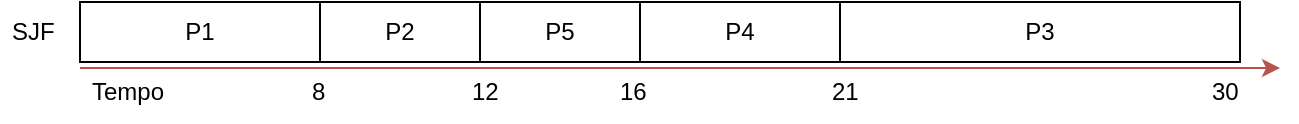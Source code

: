 <mxfile version="21.6.5" type="device" pages="3">
  <diagram id="osnxq1vu8Q3COsEuiV2X" name="SJF">
    <mxGraphModel dx="832" dy="213" grid="1" gridSize="10" guides="1" tooltips="1" connect="1" arrows="1" fold="1" page="1" pageScale="1" pageWidth="827" pageHeight="1169" math="0" shadow="0">
      <root>
        <mxCell id="0" />
        <mxCell id="1" parent="0" />
        <mxCell id="GLqaO0RA42qP4BfsBcL3-1" value="" style="endArrow=classic;html=1;rounded=0;fillColor=#f8cecc;strokeColor=#b85450;" edge="1" parent="1">
          <mxGeometry width="50" height="50" relative="1" as="geometry">
            <mxPoint x="120" y="323" as="sourcePoint" />
            <mxPoint x="720" y="323" as="targetPoint" />
          </mxGeometry>
        </mxCell>
        <mxCell id="GLqaO0RA42qP4BfsBcL3-4" value="P1" style="rounded=0;whiteSpace=wrap;html=1;" vertex="1" parent="1">
          <mxGeometry x="120" y="290" width="120" height="30" as="geometry" />
        </mxCell>
        <mxCell id="GLqaO0RA42qP4BfsBcL3-5" value="8" style="text;strokeColor=none;fillColor=none;align=left;verticalAlign=middle;spacingLeft=4;spacingRight=4;overflow=hidden;points=[[0,0.5],[1,0.5]];portConstraint=eastwest;rotatable=0;whiteSpace=wrap;html=1;" vertex="1" parent="1">
          <mxGeometry x="230" y="320" width="20" height="30" as="geometry" />
        </mxCell>
        <mxCell id="GLqaO0RA42qP4BfsBcL3-6" value="P2" style="rounded=0;whiteSpace=wrap;html=1;" vertex="1" parent="1">
          <mxGeometry x="240" y="290" width="80" height="30" as="geometry" />
        </mxCell>
        <mxCell id="GLqaO0RA42qP4BfsBcL3-7" value="12" style="text;strokeColor=none;fillColor=none;align=left;verticalAlign=middle;spacingLeft=4;spacingRight=4;overflow=hidden;points=[[0,0.5],[1,0.5]];portConstraint=eastwest;rotatable=0;whiteSpace=wrap;html=1;" vertex="1" parent="1">
          <mxGeometry x="310" y="320" width="30" height="30" as="geometry" />
        </mxCell>
        <mxCell id="GLqaO0RA42qP4BfsBcL3-8" value="P5" style="rounded=0;whiteSpace=wrap;html=1;" vertex="1" parent="1">
          <mxGeometry x="320" y="290" width="80" height="30" as="geometry" />
        </mxCell>
        <mxCell id="GLqaO0RA42qP4BfsBcL3-9" value="16" style="text;strokeColor=none;fillColor=none;align=left;verticalAlign=middle;spacingLeft=4;spacingRight=4;overflow=hidden;points=[[0,0.5],[1,0.5]];portConstraint=eastwest;rotatable=0;whiteSpace=wrap;html=1;" vertex="1" parent="1">
          <mxGeometry x="384" y="320" width="30" height="30" as="geometry" />
        </mxCell>
        <mxCell id="GLqaO0RA42qP4BfsBcL3-10" value="P4" style="rounded=0;whiteSpace=wrap;html=1;" vertex="1" parent="1">
          <mxGeometry x="400" y="290" width="100" height="30" as="geometry" />
        </mxCell>
        <mxCell id="GLqaO0RA42qP4BfsBcL3-11" value="21" style="text;strokeColor=none;fillColor=none;align=left;verticalAlign=middle;spacingLeft=4;spacingRight=4;overflow=hidden;points=[[0,0.5],[1,0.5]];portConstraint=eastwest;rotatable=0;whiteSpace=wrap;html=1;" vertex="1" parent="1">
          <mxGeometry x="490" y="320" width="30" height="30" as="geometry" />
        </mxCell>
        <mxCell id="GLqaO0RA42qP4BfsBcL3-12" value="P3" style="rounded=0;whiteSpace=wrap;html=1;" vertex="1" parent="1">
          <mxGeometry x="500" y="290" width="200" height="30" as="geometry" />
        </mxCell>
        <mxCell id="GLqaO0RA42qP4BfsBcL3-14" value="30" style="text;strokeColor=none;fillColor=none;align=left;verticalAlign=middle;spacingLeft=4;spacingRight=4;overflow=hidden;points=[[0,0.5],[1,0.5]];portConstraint=eastwest;rotatable=0;whiteSpace=wrap;html=1;" vertex="1" parent="1">
          <mxGeometry x="680" y="320" width="30" height="30" as="geometry" />
        </mxCell>
        <mxCell id="GLqaO0RA42qP4BfsBcL3-15" value="Tempo" style="text;strokeColor=none;fillColor=none;align=left;verticalAlign=middle;spacingLeft=4;spacingRight=4;overflow=hidden;points=[[0,0.5],[1,0.5]];portConstraint=eastwest;rotatable=0;whiteSpace=wrap;html=1;" vertex="1" parent="1">
          <mxGeometry x="120" y="320" width="80" height="30" as="geometry" />
        </mxCell>
        <mxCell id="GLqaO0RA42qP4BfsBcL3-16" value="SJF" style="text;strokeColor=none;fillColor=none;align=left;verticalAlign=middle;spacingLeft=4;spacingRight=4;overflow=hidden;points=[[0,0.5],[1,0.5]];portConstraint=eastwest;rotatable=0;whiteSpace=wrap;html=1;" vertex="1" parent="1">
          <mxGeometry x="80" y="290" width="40" height="30" as="geometry" />
        </mxCell>
      </root>
    </mxGraphModel>
  </diagram>
  <diagram id="nKEe7ALjd9Nd-urMGyXF" name="RR(Q1)">
    <mxGraphModel dx="832" dy="213" grid="1" gridSize="10" guides="1" tooltips="1" connect="1" arrows="1" fold="1" page="1" pageScale="1" pageWidth="827" pageHeight="1169" math="0" shadow="0">
      <root>
        <mxCell id="0" />
        <mxCell id="1" parent="0" />
        <mxCell id="PCGvEKkNfXkSJk1_8fDQ-1" value="" style="endArrow=classic;html=1;rounded=0;fillColor=#f8cecc;strokeColor=#b85450;" edge="1" parent="1">
          <mxGeometry width="50" height="50" relative="1" as="geometry">
            <mxPoint x="120" y="323" as="sourcePoint" />
            <mxPoint x="750" y="323" as="targetPoint" />
          </mxGeometry>
        </mxCell>
        <mxCell id="PCGvEKkNfXkSJk1_8fDQ-2" value="P1" style="rounded=0;whiteSpace=wrap;html=1;" vertex="1" parent="1">
          <mxGeometry x="120" y="290" width="40" height="30" as="geometry" />
        </mxCell>
        <mxCell id="PCGvEKkNfXkSJk1_8fDQ-5" value="5" style="text;strokeColor=none;fillColor=none;align=left;verticalAlign=middle;spacingLeft=4;spacingRight=4;overflow=hidden;points=[[0,0.5],[1,0.5]];portConstraint=eastwest;rotatable=0;whiteSpace=wrap;html=1;" vertex="1" parent="1">
          <mxGeometry x="310" y="320" width="30" height="30" as="geometry" />
        </mxCell>
        <mxCell id="PCGvEKkNfXkSJk1_8fDQ-6" value="P2" style="rounded=0;whiteSpace=wrap;html=1;" vertex="1" parent="1">
          <mxGeometry x="160" y="290" width="40" height="30" as="geometry" />
        </mxCell>
        <mxCell id="PCGvEKkNfXkSJk1_8fDQ-8" value="P3" style="rounded=0;whiteSpace=wrap;html=1;" vertex="1" parent="1">
          <mxGeometry x="200" y="290" width="40" height="30" as="geometry" />
        </mxCell>
        <mxCell id="PCGvEKkNfXkSJk1_8fDQ-10" value="P4" style="rounded=0;whiteSpace=wrap;html=1;" vertex="1" parent="1">
          <mxGeometry x="240" y="290" width="40" height="30" as="geometry" />
        </mxCell>
        <mxCell id="PCGvEKkNfXkSJk1_8fDQ-11" value="15" style="text;strokeColor=none;fillColor=none;align=left;verticalAlign=middle;spacingLeft=4;spacingRight=4;overflow=hidden;points=[[0,0.5],[1,0.5]];portConstraint=eastwest;rotatable=0;whiteSpace=wrap;html=1;" vertex="1" parent="1">
          <mxGeometry x="710" y="320" width="30" height="30" as="geometry" />
        </mxCell>
        <mxCell id="PCGvEKkNfXkSJk1_8fDQ-12" value="Tempo" style="text;strokeColor=none;fillColor=none;align=left;verticalAlign=middle;spacingLeft=4;spacingRight=4;overflow=hidden;points=[[0,0.5],[1,0.5]];portConstraint=eastwest;rotatable=0;whiteSpace=wrap;html=1;" vertex="1" parent="1">
          <mxGeometry x="120" y="320" width="80" height="30" as="geometry" />
        </mxCell>
        <mxCell id="PCGvEKkNfXkSJk1_8fDQ-13" value="RR(Q1)" style="text;strokeColor=none;fillColor=none;align=left;verticalAlign=middle;spacingLeft=4;spacingRight=4;overflow=hidden;points=[[0,0.5],[1,0.5]];portConstraint=eastwest;rotatable=0;whiteSpace=wrap;html=1;" vertex="1" parent="1">
          <mxGeometry x="50" y="290" width="50" height="30" as="geometry" />
        </mxCell>
        <mxCell id="PCGvEKkNfXkSJk1_8fDQ-14" value="P5" style="rounded=0;whiteSpace=wrap;html=1;" vertex="1" parent="1">
          <mxGeometry x="280" y="290" width="40" height="30" as="geometry" />
        </mxCell>
        <mxCell id="PCGvEKkNfXkSJk1_8fDQ-15" value="P1" style="rounded=0;whiteSpace=wrap;html=1;" vertex="1" parent="1">
          <mxGeometry x="320" y="290" width="40" height="30" as="geometry" />
        </mxCell>
        <mxCell id="PCGvEKkNfXkSJk1_8fDQ-16" value="P2" style="rounded=0;whiteSpace=wrap;html=1;" vertex="1" parent="1">
          <mxGeometry x="360" y="290" width="40" height="30" as="geometry" />
        </mxCell>
        <mxCell id="PCGvEKkNfXkSJk1_8fDQ-17" value="P3" style="rounded=0;whiteSpace=wrap;html=1;" vertex="1" parent="1">
          <mxGeometry x="400" y="290" width="40" height="30" as="geometry" />
        </mxCell>
        <mxCell id="PCGvEKkNfXkSJk1_8fDQ-18" value="P4" style="rounded=0;whiteSpace=wrap;html=1;" vertex="1" parent="1">
          <mxGeometry x="440" y="290" width="40" height="30" as="geometry" />
        </mxCell>
        <mxCell id="PCGvEKkNfXkSJk1_8fDQ-19" value="P5" style="rounded=0;whiteSpace=wrap;html=1;" vertex="1" parent="1">
          <mxGeometry x="480" y="290" width="40" height="30" as="geometry" />
        </mxCell>
        <mxCell id="PCGvEKkNfXkSJk1_8fDQ-20" value="10" style="text;strokeColor=none;fillColor=none;align=left;verticalAlign=middle;spacingLeft=4;spacingRight=4;overflow=hidden;points=[[0,0.5],[1,0.5]];portConstraint=eastwest;rotatable=0;whiteSpace=wrap;html=1;" vertex="1" parent="1">
          <mxGeometry x="510" y="320" width="30" height="30" as="geometry" />
        </mxCell>
        <mxCell id="PCGvEKkNfXkSJk1_8fDQ-21" value="P1" style="rounded=0;whiteSpace=wrap;html=1;" vertex="1" parent="1">
          <mxGeometry x="520" y="290" width="40" height="30" as="geometry" />
        </mxCell>
        <mxCell id="PCGvEKkNfXkSJk1_8fDQ-22" value="P2" style="rounded=0;whiteSpace=wrap;html=1;" vertex="1" parent="1">
          <mxGeometry x="560" y="290" width="40" height="30" as="geometry" />
        </mxCell>
        <mxCell id="PCGvEKkNfXkSJk1_8fDQ-23" value="P3" style="rounded=0;whiteSpace=wrap;html=1;" vertex="1" parent="1">
          <mxGeometry x="600" y="290" width="40" height="30" as="geometry" />
        </mxCell>
        <mxCell id="PCGvEKkNfXkSJk1_8fDQ-24" value="P4" style="rounded=0;whiteSpace=wrap;html=1;" vertex="1" parent="1">
          <mxGeometry x="640" y="290" width="40" height="30" as="geometry" />
        </mxCell>
        <mxCell id="PCGvEKkNfXkSJk1_8fDQ-25" value="P5" style="rounded=0;whiteSpace=wrap;html=1;" vertex="1" parent="1">
          <mxGeometry x="680" y="290" width="40" height="30" as="geometry" />
        </mxCell>
        <mxCell id="PCGvEKkNfXkSJk1_8fDQ-26" value="" style="endArrow=classic;html=1;rounded=0;fillColor=#f8cecc;strokeColor=#b85450;" edge="1" parent="1">
          <mxGeometry width="50" height="50" relative="1" as="geometry">
            <mxPoint x="120" y="393" as="sourcePoint" />
            <mxPoint x="750" y="393" as="targetPoint" />
          </mxGeometry>
        </mxCell>
        <mxCell id="PCGvEKkNfXkSJk1_8fDQ-27" value="P1" style="rounded=0;whiteSpace=wrap;html=1;" vertex="1" parent="1">
          <mxGeometry x="120" y="360" width="40" height="30" as="geometry" />
        </mxCell>
        <mxCell id="PCGvEKkNfXkSJk1_8fDQ-28" value="P2" style="rounded=0;whiteSpace=wrap;html=1;fillColor=#d5e8d4;strokeColor=#82b366;" vertex="1" parent="1">
          <mxGeometry x="160" y="360" width="40" height="30" as="geometry" />
        </mxCell>
        <mxCell id="PCGvEKkNfXkSJk1_8fDQ-29" value="P3" style="rounded=0;whiteSpace=wrap;html=1;" vertex="1" parent="1">
          <mxGeometry x="200" y="360" width="40" height="30" as="geometry" />
        </mxCell>
        <mxCell id="PCGvEKkNfXkSJk1_8fDQ-30" value="P4" style="rounded=0;whiteSpace=wrap;html=1;" vertex="1" parent="1">
          <mxGeometry x="240" y="360" width="40" height="30" as="geometry" />
        </mxCell>
        <mxCell id="PCGvEKkNfXkSJk1_8fDQ-31" value="P5" style="rounded=0;whiteSpace=wrap;html=1;fillColor=#d5e8d4;strokeColor=#82b366;" vertex="1" parent="1">
          <mxGeometry x="280" y="360" width="40" height="30" as="geometry" />
        </mxCell>
        <mxCell id="PCGvEKkNfXkSJk1_8fDQ-32" value="P1" style="rounded=0;whiteSpace=wrap;html=1;" vertex="1" parent="1">
          <mxGeometry x="320" y="360" width="40" height="30" as="geometry" />
        </mxCell>
        <mxCell id="PCGvEKkNfXkSJk1_8fDQ-33" value="P3" style="rounded=0;whiteSpace=wrap;html=1;" vertex="1" parent="1">
          <mxGeometry x="360" y="360" width="40" height="30" as="geometry" />
        </mxCell>
        <mxCell id="PCGvEKkNfXkSJk1_8fDQ-34" value="P4" style="rounded=0;whiteSpace=wrap;html=1;fillColor=#d5e8d4;strokeColor=#82b366;" vertex="1" parent="1">
          <mxGeometry x="400" y="360" width="40" height="30" as="geometry" />
        </mxCell>
        <mxCell id="PCGvEKkNfXkSJk1_8fDQ-42" value="Tempo" style="text;strokeColor=none;fillColor=none;align=left;verticalAlign=middle;spacingLeft=4;spacingRight=4;overflow=hidden;points=[[0,0.5],[1,0.5]];portConstraint=eastwest;rotatable=0;whiteSpace=wrap;html=1;" vertex="1" parent="1">
          <mxGeometry x="120" y="390" width="80" height="30" as="geometry" />
        </mxCell>
        <mxCell id="PCGvEKkNfXkSJk1_8fDQ-43" value="17" style="text;strokeColor=none;fillColor=none;align=left;verticalAlign=middle;spacingLeft=4;spacingRight=4;overflow=hidden;points=[[0,0.5],[1,0.5]];portConstraint=eastwest;rotatable=0;whiteSpace=wrap;html=1;" vertex="1" parent="1">
          <mxGeometry x="180" y="390" width="30" height="30" as="geometry" />
        </mxCell>
        <mxCell id="PCGvEKkNfXkSJk1_8fDQ-44" value="20" style="text;strokeColor=none;fillColor=none;align=left;verticalAlign=middle;spacingLeft=4;spacingRight=4;overflow=hidden;points=[[0,0.5],[1,0.5]];portConstraint=eastwest;rotatable=0;whiteSpace=wrap;html=1;" vertex="1" parent="1">
          <mxGeometry x="310" y="390" width="30" height="30" as="geometry" />
        </mxCell>
        <mxCell id="PCGvEKkNfXkSJk1_8fDQ-45" value="23" style="text;strokeColor=none;fillColor=none;align=left;verticalAlign=middle;spacingLeft=4;spacingRight=4;overflow=hidden;points=[[0,0.5],[1,0.5]];portConstraint=eastwest;rotatable=0;whiteSpace=wrap;html=1;" vertex="1" parent="1">
          <mxGeometry x="420" y="390" width="30" height="30" as="geometry" />
        </mxCell>
        <mxCell id="PCGvEKkNfXkSJk1_8fDQ-46" value="P1" style="rounded=0;whiteSpace=wrap;html=1;" vertex="1" parent="1">
          <mxGeometry x="440" y="360" width="40" height="30" as="geometry" />
        </mxCell>
        <mxCell id="PCGvEKkNfXkSJk1_8fDQ-47" value="P3" style="rounded=0;whiteSpace=wrap;html=1;" vertex="1" parent="1">
          <mxGeometry x="480" y="360" width="40" height="30" as="geometry" />
        </mxCell>
        <mxCell id="PCGvEKkNfXkSJk1_8fDQ-48" value="P1" style="rounded=0;whiteSpace=wrap;html=1;" vertex="1" parent="1">
          <mxGeometry x="520" y="360" width="40" height="30" as="geometry" />
        </mxCell>
        <mxCell id="PCGvEKkNfXkSJk1_8fDQ-49" value="P3" style="rounded=0;whiteSpace=wrap;html=1;" vertex="1" parent="1">
          <mxGeometry x="560" y="360" width="40" height="30" as="geometry" />
        </mxCell>
        <mxCell id="PCGvEKkNfXkSJk1_8fDQ-50" value="25" style="text;strokeColor=none;fillColor=none;align=left;verticalAlign=middle;spacingLeft=4;spacingRight=4;overflow=hidden;points=[[0,0.5],[1,0.5]];portConstraint=eastwest;rotatable=0;whiteSpace=wrap;html=1;" vertex="1" parent="1">
          <mxGeometry x="510" y="390" width="30" height="30" as="geometry" />
        </mxCell>
        <mxCell id="PCGvEKkNfXkSJk1_8fDQ-51" value="P1" style="rounded=0;whiteSpace=wrap;html=1;fillColor=#d5e8d4;strokeColor=#82b366;" vertex="1" parent="1">
          <mxGeometry x="600" y="360" width="40" height="30" as="geometry" />
        </mxCell>
        <mxCell id="PCGvEKkNfXkSJk1_8fDQ-52" value="P3" style="rounded=0;whiteSpace=wrap;html=1;" vertex="1" parent="1">
          <mxGeometry x="640" y="360" width="40" height="30" as="geometry" />
        </mxCell>
        <mxCell id="PCGvEKkNfXkSJk1_8fDQ-53" value="28" style="text;strokeColor=none;fillColor=none;align=left;verticalAlign=middle;spacingLeft=4;spacingRight=4;overflow=hidden;points=[[0,0.5],[1,0.5]];portConstraint=eastwest;rotatable=0;whiteSpace=wrap;html=1;" vertex="1" parent="1">
          <mxGeometry x="630" y="390" width="30" height="30" as="geometry" />
        </mxCell>
        <mxCell id="PCGvEKkNfXkSJk1_8fDQ-54" value="P3" style="rounded=0;whiteSpace=wrap;html=1;fillColor=#d5e8d4;strokeColor=#82b366;" vertex="1" parent="1">
          <mxGeometry x="680" y="360" width="40" height="30" as="geometry" />
        </mxCell>
        <mxCell id="PCGvEKkNfXkSJk1_8fDQ-55" value="30" style="text;strokeColor=none;fillColor=none;align=left;verticalAlign=middle;spacingLeft=4;spacingRight=4;overflow=hidden;points=[[0,0.5],[1,0.5]];portConstraint=eastwest;rotatable=0;whiteSpace=wrap;html=1;" vertex="1" parent="1">
          <mxGeometry x="710" y="390" width="30" height="30" as="geometry" />
        </mxCell>
      </root>
    </mxGraphModel>
  </diagram>
  <diagram id="FZ46b1HEOD_TUil-Had5" name="FilaPrioridade">
    <mxGraphModel dx="688" dy="177" grid="1" gridSize="10" guides="1" tooltips="1" connect="1" arrows="1" fold="1" page="1" pageScale="1" pageWidth="827" pageHeight="1169" math="0" shadow="0">
      <root>
        <mxCell id="0" />
        <mxCell id="1" parent="0" />
        <mxCell id="c2YbuqsQIRpcqxwH1CRG-1" value="" style="endArrow=classic;html=1;rounded=0;fillColor=#f8cecc;strokeColor=#b85450;" edge="1" parent="1">
          <mxGeometry width="50" height="50" relative="1" as="geometry">
            <mxPoint x="120" y="323" as="sourcePoint" />
            <mxPoint x="720" y="323" as="targetPoint" />
          </mxGeometry>
        </mxCell>
        <mxCell id="c2YbuqsQIRpcqxwH1CRG-2" value="P1" style="rounded=0;whiteSpace=wrap;html=1;" vertex="1" parent="1">
          <mxGeometry x="120" y="290" width="40" height="30" as="geometry" />
        </mxCell>
        <mxCell id="c2YbuqsQIRpcqxwH1CRG-4" value="P2" style="rounded=0;whiteSpace=wrap;html=1;" vertex="1" parent="1">
          <mxGeometry x="160" y="290" width="100" height="30" as="geometry" />
        </mxCell>
        <mxCell id="c2YbuqsQIRpcqxwH1CRG-5" value="1" style="text;strokeColor=none;fillColor=none;align=left;verticalAlign=middle;spacingLeft=4;spacingRight=4;overflow=hidden;points=[[0,0.5],[1,0.5]];portConstraint=eastwest;rotatable=0;whiteSpace=wrap;html=1;" vertex="1" parent="1">
          <mxGeometry x="150" y="320" width="30" height="30" as="geometry" />
        </mxCell>
        <mxCell id="c2YbuqsQIRpcqxwH1CRG-7" value="5" style="text;strokeColor=none;fillColor=none;align=left;verticalAlign=middle;spacingLeft=4;spacingRight=4;overflow=hidden;points=[[0,0.5],[1,0.5]];portConstraint=eastwest;rotatable=0;whiteSpace=wrap;html=1;" vertex="1" parent="1">
          <mxGeometry x="250" y="320" width="30" height="30" as="geometry" />
        </mxCell>
        <mxCell id="c2YbuqsQIRpcqxwH1CRG-8" value="P5" style="rounded=0;whiteSpace=wrap;html=1;" vertex="1" parent="1">
          <mxGeometry x="260" y="290" width="100" height="30" as="geometry" />
        </mxCell>
        <mxCell id="c2YbuqsQIRpcqxwH1CRG-9" value="14" style="text;strokeColor=none;fillColor=none;align=left;verticalAlign=middle;spacingLeft=4;spacingRight=4;overflow=hidden;points=[[0,0.5],[1,0.5]];portConstraint=eastwest;rotatable=0;whiteSpace=wrap;html=1;" vertex="1" parent="1">
          <mxGeometry x="450" y="320" width="30" height="30" as="geometry" />
        </mxCell>
        <mxCell id="c2YbuqsQIRpcqxwH1CRG-10" value="P4" style="rounded=0;whiteSpace=wrap;html=1;" vertex="1" parent="1">
          <mxGeometry x="360" y="290" width="110" height="30" as="geometry" />
        </mxCell>
        <mxCell id="c2YbuqsQIRpcqxwH1CRG-11" value="30" style="text;strokeColor=none;fillColor=none;align=left;verticalAlign=middle;spacingLeft=4;spacingRight=4;overflow=hidden;points=[[0,0.5],[1,0.5]];portConstraint=eastwest;rotatable=0;whiteSpace=wrap;html=1;" vertex="1" parent="1">
          <mxGeometry x="680" y="320" width="30" height="30" as="geometry" />
        </mxCell>
        <mxCell id="c2YbuqsQIRpcqxwH1CRG-12" value="Tempo" style="text;strokeColor=none;fillColor=none;align=left;verticalAlign=middle;spacingLeft=4;spacingRight=4;overflow=hidden;points=[[0,0.5],[1,0.5]];portConstraint=eastwest;rotatable=0;whiteSpace=wrap;html=1;" vertex="1" parent="1">
          <mxGeometry x="90" y="320" width="50" height="30" as="geometry" />
        </mxCell>
        <mxCell id="c2YbuqsQIRpcqxwH1CRG-13" value="Fila prioridade" style="text;strokeColor=none;fillColor=none;align=left;verticalAlign=middle;spacingLeft=4;spacingRight=4;overflow=hidden;points=[[0,0.5],[1,0.5]];portConstraint=eastwest;rotatable=0;whiteSpace=wrap;html=1;" vertex="1" parent="1">
          <mxGeometry x="10" y="290" width="100" height="30" as="geometry" />
        </mxCell>
        <mxCell id="c2YbuqsQIRpcqxwH1CRG-15" value="9" style="text;strokeColor=none;fillColor=none;align=left;verticalAlign=middle;spacingLeft=4;spacingRight=4;overflow=hidden;points=[[0,0.5],[1,0.5]];portConstraint=eastwest;rotatable=0;whiteSpace=wrap;html=1;" vertex="1" parent="1">
          <mxGeometry x="350" y="320" width="30" height="30" as="geometry" />
        </mxCell>
        <mxCell id="c2YbuqsQIRpcqxwH1CRG-17" value="P1" style="rounded=0;whiteSpace=wrap;html=1;" vertex="1" parent="1">
          <mxGeometry x="470" y="290" width="110" height="30" as="geometry" />
        </mxCell>
        <mxCell id="c2YbuqsQIRpcqxwH1CRG-18" value="21" style="text;strokeColor=none;fillColor=none;align=left;verticalAlign=middle;spacingLeft=4;spacingRight=4;overflow=hidden;points=[[0,0.5],[1,0.5]];portConstraint=eastwest;rotatable=0;whiteSpace=wrap;html=1;" vertex="1" parent="1">
          <mxGeometry x="560" y="320" width="30" height="30" as="geometry" />
        </mxCell>
        <mxCell id="c2YbuqsQIRpcqxwH1CRG-19" value="P3" style="rounded=0;whiteSpace=wrap;html=1;" vertex="1" parent="1">
          <mxGeometry x="580" y="290" width="140" height="30" as="geometry" />
        </mxCell>
      </root>
    </mxGraphModel>
  </diagram>
</mxfile>

